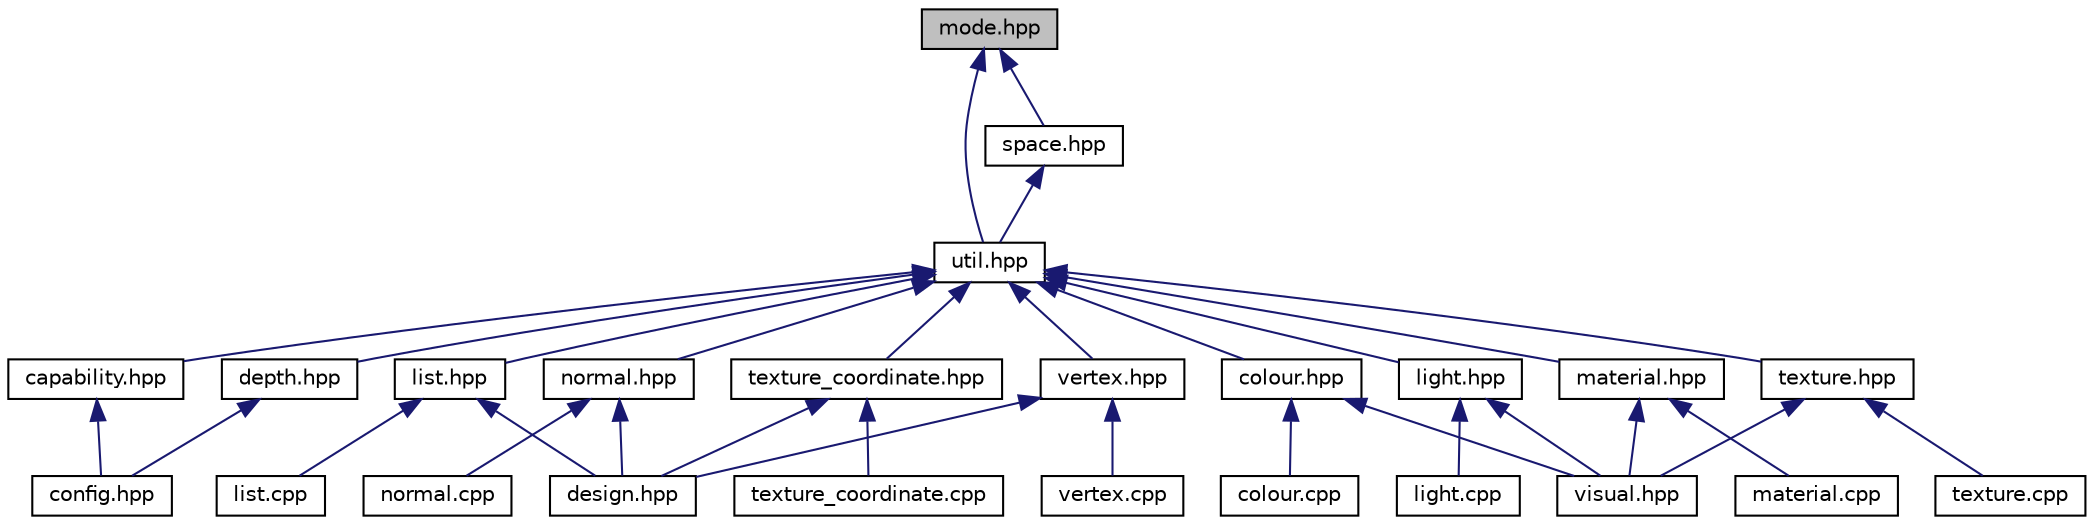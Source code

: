 digraph "mode.hpp"
{
  edge [fontname="Helvetica",fontsize="10",labelfontname="Helvetica",labelfontsize="10"];
  node [fontname="Helvetica",fontsize="10",shape=record];
  Node1 [label="mode.hpp",height=0.2,width=0.4,color="black", fillcolor="grey75", style="filled", fontcolor="black"];
  Node1 -> Node2 [dir="back",color="midnightblue",fontsize="10",style="solid",fontname="Helvetica"];
  Node2 [label="space.hpp",height=0.2,width=0.4,color="black", fillcolor="white", style="filled",URL="$space_8hpp.html"];
  Node2 -> Node3 [dir="back",color="midnightblue",fontsize="10",style="solid",fontname="Helvetica"];
  Node3 [label="util.hpp",height=0.2,width=0.4,color="black", fillcolor="white", style="filled",URL="$util_8hpp.html"];
  Node3 -> Node4 [dir="back",color="midnightblue",fontsize="10",style="solid",fontname="Helvetica"];
  Node4 [label="capability.hpp",height=0.2,width=0.4,color="black", fillcolor="white", style="filled",URL="$capability_8hpp.html"];
  Node4 -> Node5 [dir="back",color="midnightblue",fontsize="10",style="solid",fontname="Helvetica"];
  Node5 [label="config.hpp",height=0.2,width=0.4,color="black", fillcolor="white", style="filled",URL="$config_8hpp.html"];
  Node3 -> Node6 [dir="back",color="midnightblue",fontsize="10",style="solid",fontname="Helvetica"];
  Node6 [label="depth.hpp",height=0.2,width=0.4,color="black", fillcolor="white", style="filled",URL="$depth_8hpp.html"];
  Node6 -> Node5 [dir="back",color="midnightblue",fontsize="10",style="solid",fontname="Helvetica"];
  Node3 -> Node7 [dir="back",color="midnightblue",fontsize="10",style="solid",fontname="Helvetica"];
  Node7 [label="list.hpp",height=0.2,width=0.4,color="black", fillcolor="white", style="filled",URL="$list_8hpp.html"];
  Node7 -> Node8 [dir="back",color="midnightblue",fontsize="10",style="solid",fontname="Helvetica"];
  Node8 [label="list.cpp",height=0.2,width=0.4,color="black", fillcolor="white", style="filled",URL="$list_8cpp.html"];
  Node7 -> Node9 [dir="back",color="midnightblue",fontsize="10",style="solid",fontname="Helvetica"];
  Node9 [label="design.hpp",height=0.2,width=0.4,color="black", fillcolor="white", style="filled",URL="$design_8hpp.html"];
  Node3 -> Node10 [dir="back",color="midnightblue",fontsize="10",style="solid",fontname="Helvetica"];
  Node10 [label="normal.hpp",height=0.2,width=0.4,color="black", fillcolor="white", style="filled",URL="$normal_8hpp.html"];
  Node10 -> Node11 [dir="back",color="midnightblue",fontsize="10",style="solid",fontname="Helvetica"];
  Node11 [label="normal.cpp",height=0.2,width=0.4,color="black", fillcolor="white", style="filled",URL="$normal_8cpp.html"];
  Node10 -> Node9 [dir="back",color="midnightblue",fontsize="10",style="solid",fontname="Helvetica"];
  Node3 -> Node12 [dir="back",color="midnightblue",fontsize="10",style="solid",fontname="Helvetica"];
  Node12 [label="texture_coordinate.hpp",height=0.2,width=0.4,color="black", fillcolor="white", style="filled",URL="$texture__coordinate_8hpp.html"];
  Node12 -> Node13 [dir="back",color="midnightblue",fontsize="10",style="solid",fontname="Helvetica"];
  Node13 [label="texture_coordinate.cpp",height=0.2,width=0.4,color="black", fillcolor="white", style="filled",URL="$texture__coordinate_8cpp.html"];
  Node12 -> Node9 [dir="back",color="midnightblue",fontsize="10",style="solid",fontname="Helvetica"];
  Node3 -> Node14 [dir="back",color="midnightblue",fontsize="10",style="solid",fontname="Helvetica"];
  Node14 [label="vertex.hpp",height=0.2,width=0.4,color="black", fillcolor="white", style="filled",URL="$vertex_8hpp.html"];
  Node14 -> Node15 [dir="back",color="midnightblue",fontsize="10",style="solid",fontname="Helvetica"];
  Node15 [label="vertex.cpp",height=0.2,width=0.4,color="black", fillcolor="white", style="filled",URL="$vertex_8cpp.html"];
  Node14 -> Node9 [dir="back",color="midnightblue",fontsize="10",style="solid",fontname="Helvetica"];
  Node3 -> Node16 [dir="back",color="midnightblue",fontsize="10",style="solid",fontname="Helvetica"];
  Node16 [label="colour.hpp",height=0.2,width=0.4,color="black", fillcolor="white", style="filled",URL="$colour_8hpp.html"];
  Node16 -> Node17 [dir="back",color="midnightblue",fontsize="10",style="solid",fontname="Helvetica"];
  Node17 [label="colour.cpp",height=0.2,width=0.4,color="black", fillcolor="white", style="filled",URL="$colour_8cpp.html"];
  Node16 -> Node18 [dir="back",color="midnightblue",fontsize="10",style="solid",fontname="Helvetica"];
  Node18 [label="visual.hpp",height=0.2,width=0.4,color="black", fillcolor="white", style="filled",URL="$visual_8hpp.html"];
  Node3 -> Node19 [dir="back",color="midnightblue",fontsize="10",style="solid",fontname="Helvetica"];
  Node19 [label="light.hpp",height=0.2,width=0.4,color="black", fillcolor="white", style="filled",URL="$light_8hpp.html"];
  Node19 -> Node20 [dir="back",color="midnightblue",fontsize="10",style="solid",fontname="Helvetica"];
  Node20 [label="light.cpp",height=0.2,width=0.4,color="black", fillcolor="white", style="filled",URL="$light_8cpp.html"];
  Node19 -> Node18 [dir="back",color="midnightblue",fontsize="10",style="solid",fontname="Helvetica"];
  Node3 -> Node21 [dir="back",color="midnightblue",fontsize="10",style="solid",fontname="Helvetica"];
  Node21 [label="material.hpp",height=0.2,width=0.4,color="black", fillcolor="white", style="filled",URL="$material_8hpp.html"];
  Node21 -> Node22 [dir="back",color="midnightblue",fontsize="10",style="solid",fontname="Helvetica"];
  Node22 [label="material.cpp",height=0.2,width=0.4,color="black", fillcolor="white", style="filled",URL="$material_8cpp.html"];
  Node21 -> Node18 [dir="back",color="midnightblue",fontsize="10",style="solid",fontname="Helvetica"];
  Node3 -> Node23 [dir="back",color="midnightblue",fontsize="10",style="solid",fontname="Helvetica"];
  Node23 [label="texture.hpp",height=0.2,width=0.4,color="black", fillcolor="white", style="filled",URL="$texture_8hpp.html"];
  Node23 -> Node24 [dir="back",color="midnightblue",fontsize="10",style="solid",fontname="Helvetica"];
  Node24 [label="texture.cpp",height=0.2,width=0.4,color="black", fillcolor="white", style="filled",URL="$texture_8cpp.html"];
  Node23 -> Node18 [dir="back",color="midnightblue",fontsize="10",style="solid",fontname="Helvetica"];
  Node1 -> Node3 [dir="back",color="midnightblue",fontsize="10",style="solid",fontname="Helvetica"];
}
